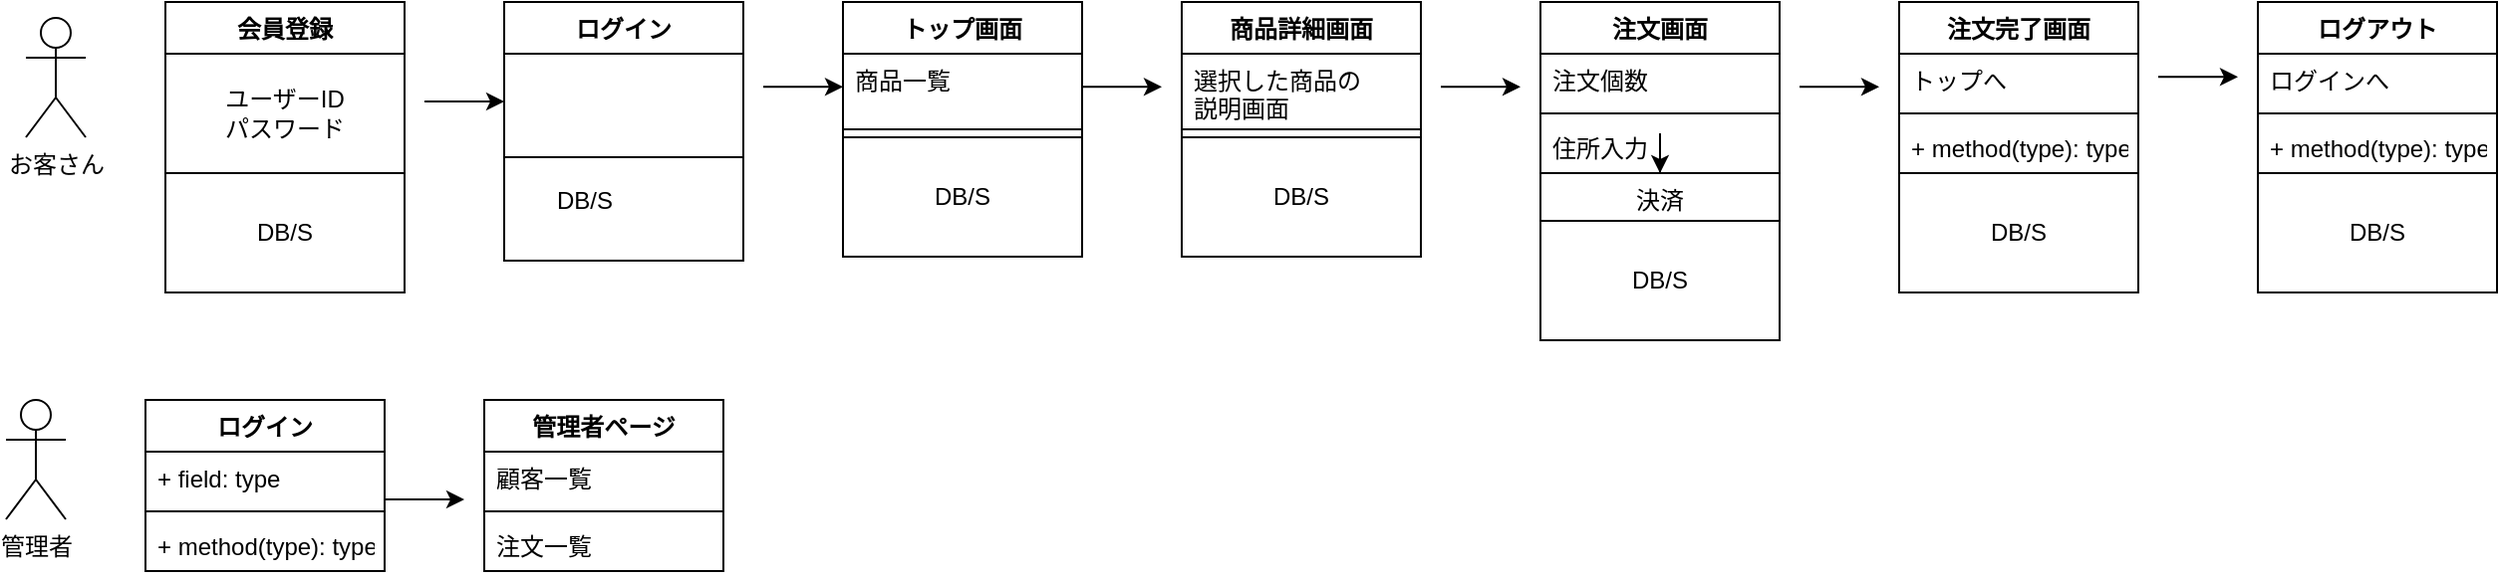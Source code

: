 <mxfile version="13.5.3" type="github" pages="2">
  <diagram id="Oy-n1oyOMkjCHLZsYLG3" name="画面">
    <mxGraphModel dx="818" dy="390" grid="1" gridSize="10" guides="1" tooltips="1" connect="1" arrows="1" fold="1" page="1" pageScale="1" pageWidth="827" pageHeight="1169" math="0" shadow="0">
      <root>
        <mxCell id="0" />
        <mxCell id="1" parent="0" />
        <mxCell id="K7yCRMLl8_GX8BKv2XN7-1" value="会員登録" style="swimlane;fontStyle=1;align=center;verticalAlign=top;childLayout=stackLayout;horizontal=1;startSize=26;horizontalStack=0;resizeParent=1;resizeParentMax=0;resizeLast=0;collapsible=1;marginBottom=0;" vertex="1" parent="1">
          <mxGeometry x="110" y="610" width="120" height="146" as="geometry" />
        </mxCell>
        <mxCell id="K7yCRMLl8_GX8BKv2XN7-56" value="ユーザーID&lt;br&gt;パスワード" style="whiteSpace=wrap;html=1;" vertex="1" parent="K7yCRMLl8_GX8BKv2XN7-1">
          <mxGeometry y="26" width="120" height="60" as="geometry" />
        </mxCell>
        <mxCell id="K7yCRMLl8_GX8BKv2XN7-57" value="DB/S" style="whiteSpace=wrap;html=1;" vertex="1" parent="K7yCRMLl8_GX8BKv2XN7-1">
          <mxGeometry y="86" width="120" height="60" as="geometry" />
        </mxCell>
        <mxCell id="K7yCRMLl8_GX8BKv2XN7-5" value="" style="endArrow=classic;html=1;" edge="1" parent="1">
          <mxGeometry width="50" height="50" relative="1" as="geometry">
            <mxPoint x="240" y="660" as="sourcePoint" />
            <mxPoint x="280" y="660" as="targetPoint" />
          </mxGeometry>
        </mxCell>
        <mxCell id="K7yCRMLl8_GX8BKv2XN7-14" value="トップ画面" style="swimlane;fontStyle=1;align=center;verticalAlign=top;childLayout=stackLayout;horizontal=1;startSize=26;horizontalStack=0;resizeParent=1;resizeParentMax=0;resizeLast=0;collapsible=1;marginBottom=0;" vertex="1" parent="1">
          <mxGeometry x="450" y="610" width="120" height="68" as="geometry" />
        </mxCell>
        <mxCell id="K7yCRMLl8_GX8BKv2XN7-15" value="商品一覧" style="text;strokeColor=none;fillColor=none;align=left;verticalAlign=top;spacingLeft=4;spacingRight=4;overflow=hidden;rotatable=0;points=[[0,0.5],[1,0.5]];portConstraint=eastwest;" vertex="1" parent="K7yCRMLl8_GX8BKv2XN7-14">
          <mxGeometry y="26" width="120" height="34" as="geometry" />
        </mxCell>
        <mxCell id="K7yCRMLl8_GX8BKv2XN7-16" value="" style="line;strokeWidth=1;fillColor=none;align=left;verticalAlign=middle;spacingTop=-1;spacingLeft=3;spacingRight=3;rotatable=0;labelPosition=right;points=[];portConstraint=eastwest;" vertex="1" parent="K7yCRMLl8_GX8BKv2XN7-14">
          <mxGeometry y="60" width="120" height="8" as="geometry" />
        </mxCell>
        <mxCell id="K7yCRMLl8_GX8BKv2XN7-18" value="" style="endArrow=classic;html=1;" edge="1" parent="1">
          <mxGeometry width="50" height="50" relative="1" as="geometry">
            <mxPoint x="410" y="652.66" as="sourcePoint" />
            <mxPoint x="450" y="652.66" as="targetPoint" />
          </mxGeometry>
        </mxCell>
        <mxCell id="K7yCRMLl8_GX8BKv2XN7-6" value="ログイン" style="swimlane;fontStyle=1;align=center;verticalAlign=top;childLayout=stackLayout;horizontal=1;startSize=26;horizontalStack=0;resizeParent=1;resizeParentMax=0;resizeLast=0;collapsible=1;marginBottom=0;" vertex="1" parent="1">
          <mxGeometry x="280" y="610" width="120" height="130" as="geometry" />
        </mxCell>
        <mxCell id="K7yCRMLl8_GX8BKv2XN7-8" value="" style="line;strokeWidth=1;fillColor=none;align=left;verticalAlign=middle;spacingTop=-1;spacingLeft=3;spacingRight=3;rotatable=0;labelPosition=right;points=[];portConstraint=eastwest;" vertex="1" parent="K7yCRMLl8_GX8BKv2XN7-6">
          <mxGeometry y="26" width="120" height="104" as="geometry" />
        </mxCell>
        <mxCell id="K7yCRMLl8_GX8BKv2XN7-19" value="お客さん" style="shape=umlActor;verticalLabelPosition=bottom;verticalAlign=top;html=1;outlineConnect=0;" vertex="1" parent="1">
          <mxGeometry x="40" y="618" width="30" height="60" as="geometry" />
        </mxCell>
        <mxCell id="K7yCRMLl8_GX8BKv2XN7-20" value="管理者" style="shape=umlActor;verticalLabelPosition=bottom;verticalAlign=top;html=1;outlineConnect=0;" vertex="1" parent="1">
          <mxGeometry x="30" y="810" width="30" height="60" as="geometry" />
        </mxCell>
        <mxCell id="K7yCRMLl8_GX8BKv2XN7-21" value="ログイン" style="swimlane;fontStyle=1;align=center;verticalAlign=top;childLayout=stackLayout;horizontal=1;startSize=26;horizontalStack=0;resizeParent=1;resizeParentMax=0;resizeLast=0;collapsible=1;marginBottom=0;" vertex="1" parent="1">
          <mxGeometry x="100" y="810" width="120" height="86" as="geometry" />
        </mxCell>
        <mxCell id="K7yCRMLl8_GX8BKv2XN7-22" value="+ field: type" style="text;strokeColor=none;fillColor=none;align=left;verticalAlign=top;spacingLeft=4;spacingRight=4;overflow=hidden;rotatable=0;points=[[0,0.5],[1,0.5]];portConstraint=eastwest;" vertex="1" parent="K7yCRMLl8_GX8BKv2XN7-21">
          <mxGeometry y="26" width="120" height="26" as="geometry" />
        </mxCell>
        <mxCell id="K7yCRMLl8_GX8BKv2XN7-23" value="" style="line;strokeWidth=1;fillColor=none;align=left;verticalAlign=middle;spacingTop=-1;spacingLeft=3;spacingRight=3;rotatable=0;labelPosition=right;points=[];portConstraint=eastwest;" vertex="1" parent="K7yCRMLl8_GX8BKv2XN7-21">
          <mxGeometry y="52" width="120" height="8" as="geometry" />
        </mxCell>
        <mxCell id="K7yCRMLl8_GX8BKv2XN7-24" value="+ method(type): type" style="text;strokeColor=none;fillColor=none;align=left;verticalAlign=top;spacingLeft=4;spacingRight=4;overflow=hidden;rotatable=0;points=[[0,0.5],[1,0.5]];portConstraint=eastwest;" vertex="1" parent="K7yCRMLl8_GX8BKv2XN7-21">
          <mxGeometry y="60" width="120" height="26" as="geometry" />
        </mxCell>
        <mxCell id="K7yCRMLl8_GX8BKv2XN7-39" value="" style="endArrow=classic;html=1;" edge="1" parent="1">
          <mxGeometry width="50" height="50" relative="1" as="geometry">
            <mxPoint x="570" y="652.66" as="sourcePoint" />
            <mxPoint x="610" y="652.66" as="targetPoint" />
          </mxGeometry>
        </mxCell>
        <mxCell id="K7yCRMLl8_GX8BKv2XN7-36" value="商品詳細画面" style="swimlane;fontStyle=1;align=center;verticalAlign=top;childLayout=stackLayout;horizontal=1;startSize=26;horizontalStack=0;resizeParent=1;resizeParentMax=0;resizeLast=0;collapsible=1;marginBottom=0;" vertex="1" parent="1">
          <mxGeometry x="620" y="610" width="120" height="68" as="geometry" />
        </mxCell>
        <mxCell id="K7yCRMLl8_GX8BKv2XN7-37" value="選択した商品の&#xa;説明画面" style="text;strokeColor=none;fillColor=none;align=left;verticalAlign=top;spacingLeft=4;spacingRight=4;overflow=hidden;rotatable=0;points=[[0,0.5],[1,0.5]];portConstraint=eastwest;" vertex="1" parent="K7yCRMLl8_GX8BKv2XN7-36">
          <mxGeometry y="26" width="120" height="34" as="geometry" />
        </mxCell>
        <mxCell id="K7yCRMLl8_GX8BKv2XN7-38" value="" style="line;strokeWidth=1;fillColor=none;align=left;verticalAlign=middle;spacingTop=-1;spacingLeft=3;spacingRight=3;rotatable=0;labelPosition=right;points=[];portConstraint=eastwest;" vertex="1" parent="K7yCRMLl8_GX8BKv2XN7-36">
          <mxGeometry y="60" width="120" height="8" as="geometry" />
        </mxCell>
        <mxCell id="K7yCRMLl8_GX8BKv2XN7-40" value="" style="endArrow=classic;html=1;" edge="1" parent="1">
          <mxGeometry width="50" height="50" relative="1" as="geometry">
            <mxPoint x="750" y="652.66" as="sourcePoint" />
            <mxPoint x="790" y="652.66" as="targetPoint" />
          </mxGeometry>
        </mxCell>
        <mxCell id="K7yCRMLl8_GX8BKv2XN7-51" value="" style="edgeStyle=orthogonalEdgeStyle;rounded=0;orthogonalLoop=1;jettySize=auto;html=1;" edge="1" parent="1" source="K7yCRMLl8_GX8BKv2XN7-41" target="K7yCRMLl8_GX8BKv2XN7-50">
          <mxGeometry relative="1" as="geometry" />
        </mxCell>
        <mxCell id="K7yCRMLl8_GX8BKv2XN7-41" value="注文画面" style="swimlane;fontStyle=1;align=center;verticalAlign=top;childLayout=stackLayout;horizontal=1;startSize=26;horizontalStack=0;resizeParent=1;resizeParentMax=0;resizeLast=0;collapsible=1;marginBottom=0;" vertex="1" parent="1">
          <mxGeometry x="800" y="610" width="120" height="86" as="geometry" />
        </mxCell>
        <mxCell id="K7yCRMLl8_GX8BKv2XN7-42" value="注文個数&#xa;" style="text;strokeColor=none;fillColor=none;align=left;verticalAlign=top;spacingLeft=4;spacingRight=4;overflow=hidden;rotatable=0;points=[[0,0.5],[1,0.5]];portConstraint=eastwest;" vertex="1" parent="K7yCRMLl8_GX8BKv2XN7-41">
          <mxGeometry y="26" width="120" height="26" as="geometry" />
        </mxCell>
        <mxCell id="K7yCRMLl8_GX8BKv2XN7-43" value="" style="line;strokeWidth=1;fillColor=none;align=left;verticalAlign=middle;spacingTop=-1;spacingLeft=3;spacingRight=3;rotatable=0;labelPosition=right;points=[];portConstraint=eastwest;" vertex="1" parent="K7yCRMLl8_GX8BKv2XN7-41">
          <mxGeometry y="52" width="120" height="8" as="geometry" />
        </mxCell>
        <mxCell id="K7yCRMLl8_GX8BKv2XN7-44" value="住所入力" style="text;strokeColor=none;fillColor=none;align=left;verticalAlign=top;spacingLeft=4;spacingRight=4;overflow=hidden;rotatable=0;points=[[0,0.5],[1,0.5]];portConstraint=eastwest;" vertex="1" parent="K7yCRMLl8_GX8BKv2XN7-41">
          <mxGeometry y="60" width="120" height="26" as="geometry" />
        </mxCell>
        <mxCell id="K7yCRMLl8_GX8BKv2XN7-45" value="" style="endArrow=classic;html=1;" edge="1" parent="1">
          <mxGeometry width="50" height="50" relative="1" as="geometry">
            <mxPoint x="930" y="652.66" as="sourcePoint" />
            <mxPoint x="970" y="652.66" as="targetPoint" />
          </mxGeometry>
        </mxCell>
        <mxCell id="K7yCRMLl8_GX8BKv2XN7-46" value="注文完了画面" style="swimlane;fontStyle=1;align=center;verticalAlign=top;childLayout=stackLayout;horizontal=1;startSize=26;horizontalStack=0;resizeParent=1;resizeParentMax=0;resizeLast=0;collapsible=1;marginBottom=0;" vertex="1" parent="1">
          <mxGeometry x="980" y="610" width="120" height="86" as="geometry" />
        </mxCell>
        <mxCell id="K7yCRMLl8_GX8BKv2XN7-47" value="トップへ" style="text;strokeColor=none;fillColor=none;align=left;verticalAlign=top;spacingLeft=4;spacingRight=4;overflow=hidden;rotatable=0;points=[[0,0.5],[1,0.5]];portConstraint=eastwest;" vertex="1" parent="K7yCRMLl8_GX8BKv2XN7-46">
          <mxGeometry y="26" width="120" height="26" as="geometry" />
        </mxCell>
        <mxCell id="K7yCRMLl8_GX8BKv2XN7-48" value="" style="line;strokeWidth=1;fillColor=none;align=left;verticalAlign=middle;spacingTop=-1;spacingLeft=3;spacingRight=3;rotatable=0;labelPosition=right;points=[];portConstraint=eastwest;" vertex="1" parent="K7yCRMLl8_GX8BKv2XN7-46">
          <mxGeometry y="52" width="120" height="8" as="geometry" />
        </mxCell>
        <mxCell id="K7yCRMLl8_GX8BKv2XN7-49" value="+ method(type): type" style="text;strokeColor=none;fillColor=none;align=left;verticalAlign=top;spacingLeft=4;spacingRight=4;overflow=hidden;rotatable=0;points=[[0,0.5],[1,0.5]];portConstraint=eastwest;" vertex="1" parent="K7yCRMLl8_GX8BKv2XN7-46">
          <mxGeometry y="60" width="120" height="26" as="geometry" />
        </mxCell>
        <mxCell id="K7yCRMLl8_GX8BKv2XN7-50" value="&lt;div style=&quot;text-align: left&quot;&gt;&lt;span style=&quot;font-weight: 400&quot;&gt;決済&lt;/span&gt;&lt;/div&gt;" style="whiteSpace=wrap;html=1;fontStyle=1;verticalAlign=top;startSize=26;" vertex="1" parent="1">
          <mxGeometry x="800" y="696" width="120" height="34" as="geometry" />
        </mxCell>
        <mxCell id="K7yCRMLl8_GX8BKv2XN7-55" value="" style="endArrow=classic;html=1;" edge="1" parent="1">
          <mxGeometry width="50" height="50" relative="1" as="geometry">
            <mxPoint x="220" y="860" as="sourcePoint" />
            <mxPoint x="260" y="860" as="targetPoint" />
          </mxGeometry>
        </mxCell>
        <mxCell id="K7yCRMLl8_GX8BKv2XN7-25" value="管理者ページ" style="swimlane;fontStyle=1;align=center;verticalAlign=top;childLayout=stackLayout;horizontal=1;startSize=26;horizontalStack=0;resizeParent=1;resizeParentMax=0;resizeLast=0;collapsible=1;marginBottom=0;" vertex="1" parent="1">
          <mxGeometry x="270" y="810" width="120" height="86" as="geometry">
            <mxRectangle x="250" y="807" width="100" height="26" as="alternateBounds" />
          </mxGeometry>
        </mxCell>
        <mxCell id="K7yCRMLl8_GX8BKv2XN7-26" value="顧客一覧&#xa;" style="text;strokeColor=none;fillColor=none;align=left;verticalAlign=top;spacingLeft=4;spacingRight=4;overflow=hidden;rotatable=0;points=[[0,0.5],[1,0.5]];portConstraint=eastwest;" vertex="1" parent="K7yCRMLl8_GX8BKv2XN7-25">
          <mxGeometry y="26" width="120" height="26" as="geometry" />
        </mxCell>
        <mxCell id="K7yCRMLl8_GX8BKv2XN7-27" value="" style="line;strokeWidth=1;fillColor=none;align=left;verticalAlign=middle;spacingTop=-1;spacingLeft=3;spacingRight=3;rotatable=0;labelPosition=right;points=[];portConstraint=eastwest;" vertex="1" parent="K7yCRMLl8_GX8BKv2XN7-25">
          <mxGeometry y="52" width="120" height="8" as="geometry" />
        </mxCell>
        <mxCell id="K7yCRMLl8_GX8BKv2XN7-28" value="注文一覧" style="text;strokeColor=none;fillColor=none;align=left;verticalAlign=top;spacingLeft=4;spacingRight=4;overflow=hidden;rotatable=0;points=[[0,0.5],[1,0.5]];portConstraint=eastwest;" vertex="1" parent="K7yCRMLl8_GX8BKv2XN7-25">
          <mxGeometry y="60" width="120" height="26" as="geometry" />
        </mxCell>
        <mxCell id="K7yCRMLl8_GX8BKv2XN7-58" value="&lt;span&gt;DB/S&lt;/span&gt;" style="text;html=1;align=center;verticalAlign=middle;resizable=0;points=[];autosize=1;" vertex="1" parent="1">
          <mxGeometry x="300" y="700" width="40" height="20" as="geometry" />
        </mxCell>
        <mxCell id="K7yCRMLl8_GX8BKv2XN7-59" value="DB/S" style="whiteSpace=wrap;html=1;" vertex="1" parent="1">
          <mxGeometry x="450" y="678" width="120" height="60" as="geometry" />
        </mxCell>
        <mxCell id="K7yCRMLl8_GX8BKv2XN7-60" value="DB/S" style="whiteSpace=wrap;html=1;" vertex="1" parent="1">
          <mxGeometry x="620" y="678" width="120" height="60" as="geometry" />
        </mxCell>
        <mxCell id="K7yCRMLl8_GX8BKv2XN7-61" value="DB/S" style="whiteSpace=wrap;html=1;" vertex="1" parent="1">
          <mxGeometry x="800" y="720" width="120" height="60" as="geometry" />
        </mxCell>
        <mxCell id="K7yCRMLl8_GX8BKv2XN7-62" value="DB/S" style="whiteSpace=wrap;html=1;" vertex="1" parent="1">
          <mxGeometry x="980" y="696" width="120" height="60" as="geometry" />
        </mxCell>
        <mxCell id="K7yCRMLl8_GX8BKv2XN7-63" value="ログアウト" style="swimlane;fontStyle=1;align=center;verticalAlign=top;childLayout=stackLayout;horizontal=1;startSize=26;horizontalStack=0;resizeParent=1;resizeParentMax=0;resizeLast=0;collapsible=1;marginBottom=0;" vertex="1" parent="1">
          <mxGeometry x="1160" y="610" width="120" height="86" as="geometry" />
        </mxCell>
        <mxCell id="K7yCRMLl8_GX8BKv2XN7-64" value="ログインへ" style="text;strokeColor=none;fillColor=none;align=left;verticalAlign=top;spacingLeft=4;spacingRight=4;overflow=hidden;rotatable=0;points=[[0,0.5],[1,0.5]];portConstraint=eastwest;" vertex="1" parent="K7yCRMLl8_GX8BKv2XN7-63">
          <mxGeometry y="26" width="120" height="26" as="geometry" />
        </mxCell>
        <mxCell id="K7yCRMLl8_GX8BKv2XN7-65" value="" style="line;strokeWidth=1;fillColor=none;align=left;verticalAlign=middle;spacingTop=-1;spacingLeft=3;spacingRight=3;rotatable=0;labelPosition=right;points=[];portConstraint=eastwest;" vertex="1" parent="K7yCRMLl8_GX8BKv2XN7-63">
          <mxGeometry y="52" width="120" height="8" as="geometry" />
        </mxCell>
        <mxCell id="K7yCRMLl8_GX8BKv2XN7-66" value="+ method(type): type" style="text;strokeColor=none;fillColor=none;align=left;verticalAlign=top;spacingLeft=4;spacingRight=4;overflow=hidden;rotatable=0;points=[[0,0.5],[1,0.5]];portConstraint=eastwest;" vertex="1" parent="K7yCRMLl8_GX8BKv2XN7-63">
          <mxGeometry y="60" width="120" height="26" as="geometry" />
        </mxCell>
        <mxCell id="K7yCRMLl8_GX8BKv2XN7-67" value="" style="endArrow=classic;html=1;" edge="1" parent="1">
          <mxGeometry width="50" height="50" relative="1" as="geometry">
            <mxPoint x="1110" y="647.66" as="sourcePoint" />
            <mxPoint x="1150" y="647.66" as="targetPoint" />
          </mxGeometry>
        </mxCell>
        <mxCell id="K7yCRMLl8_GX8BKv2XN7-68" value="DB/S" style="whiteSpace=wrap;html=1;" vertex="1" parent="1">
          <mxGeometry x="1160" y="696" width="120" height="60" as="geometry" />
        </mxCell>
      </root>
    </mxGraphModel>
  </diagram>
  <diagram name="テーブル" id="akLvkU0_wWu0cNzXDUr3">
    <mxGraphModel dx="1186" dy="565" grid="1" gridSize="10" guides="1" tooltips="1" connect="1" arrows="1" fold="1" page="1" pageScale="1" pageWidth="827" pageHeight="1169" math="0" shadow="0">
      <root>
        <mxCell id="7eX8Q4zjJo1-z4jUMZVY-0" />
        <mxCell id="7eX8Q4zjJo1-z4jUMZVY-1" parent="7eX8Q4zjJo1-z4jUMZVY-0" />
        <mxCell id="7eX8Q4zjJo1-z4jUMZVY-2" value="ユーザーテーブル" style="swimlane;fontStyle=1;align=center;verticalAlign=top;childLayout=stackLayout;horizontal=1;startSize=26;horizontalStack=0;resizeParent=1;resizeParentMax=0;resizeLast=0;collapsible=1;marginBottom=0;" vertex="1" parent="7eX8Q4zjJo1-z4jUMZVY-1">
          <mxGeometry x="110" y="610" width="120" height="86" as="geometry" />
        </mxCell>
        <mxCell id="7eX8Q4zjJo1-z4jUMZVY-3" value="ユーザーID&lt;br&gt;パスワード" style="whiteSpace=wrap;html=1;" vertex="1" parent="7eX8Q4zjJo1-z4jUMZVY-2">
          <mxGeometry y="26" width="120" height="60" as="geometry" />
        </mxCell>
        <mxCell id="7eX8Q4zjJo1-z4jUMZVY-6" value="提供者テーブル" style="swimlane;fontStyle=1;align=center;verticalAlign=top;childLayout=stackLayout;horizontal=1;startSize=26;horizontalStack=0;resizeParent=1;resizeParentMax=0;resizeLast=0;collapsible=1;marginBottom=0;" vertex="1" parent="7eX8Q4zjJo1-z4jUMZVY-1">
          <mxGeometry x="450" y="610" width="120" height="90" as="geometry" />
        </mxCell>
        <mxCell id="7eX8Q4zjJo1-z4jUMZVY-7" value="・提供者ID&#xa;・提供者名" style="text;strokeColor=none;fillColor=none;align=left;verticalAlign=top;spacingLeft=4;spacingRight=4;overflow=hidden;rotatable=0;points=[[0,0.5],[1,0.5]];portConstraint=eastwest;" vertex="1" parent="7eX8Q4zjJo1-z4jUMZVY-6">
          <mxGeometry y="26" width="120" height="64" as="geometry" />
        </mxCell>
        <mxCell id="7eX8Q4zjJo1-z4jUMZVY-10" value="商品テーブル" style="swimlane;fontStyle=1;align=center;verticalAlign=top;childLayout=stackLayout;horizontal=1;startSize=26;horizontalStack=0;resizeParent=1;resizeParentMax=0;resizeLast=0;collapsible=1;marginBottom=0;" vertex="1" parent="7eX8Q4zjJo1-z4jUMZVY-1">
          <mxGeometry x="280" y="610" width="120" height="116" as="geometry" />
        </mxCell>
        <mxCell id="7eX8Q4zjJo1-z4jUMZVY-51" value="&lt;div style=&quot;text-align: left&quot;&gt;&lt;span&gt;・商品ID&lt;/span&gt;&lt;/div&gt;&lt;div style=&quot;text-align: left&quot;&gt;&lt;span&gt;・商品名&lt;/span&gt;&lt;/div&gt;&lt;div style=&quot;text-align: left&quot;&gt;&lt;span&gt;・商品説明&lt;/span&gt;&lt;/div&gt;&lt;div style=&quot;text-align: left&quot;&gt;&lt;span&gt;・金額&lt;/span&gt;&lt;/div&gt;&lt;div style=&quot;text-align: left&quot;&gt;・提供者名&lt;/div&gt;&lt;div style=&quot;text-align: left&quot;&gt;・登録日&lt;/div&gt;" style="text;html=1;align=center;verticalAlign=middle;resizable=0;points=[];autosize=1;" vertex="1" parent="7eX8Q4zjJo1-z4jUMZVY-10">
          <mxGeometry y="26" width="120" height="90" as="geometry" />
        </mxCell>
        <mxCell id="7eX8Q4zjJo1-z4jUMZVY-12" value="お客さん" style="shape=umlActor;verticalLabelPosition=bottom;verticalAlign=top;html=1;outlineConnect=0;" vertex="1" parent="7eX8Q4zjJo1-z4jUMZVY-1">
          <mxGeometry x="40" y="618" width="30" height="60" as="geometry" />
        </mxCell>
        <mxCell id="7eX8Q4zjJo1-z4jUMZVY-13" value="管理者" style="shape=umlActor;verticalLabelPosition=bottom;verticalAlign=top;html=1;outlineConnect=0;" vertex="1" parent="7eX8Q4zjJo1-z4jUMZVY-1">
          <mxGeometry x="30" y="810" width="30" height="60" as="geometry" />
        </mxCell>
        <mxCell id="7eX8Q4zjJo1-z4jUMZVY-14" value="ログイン" style="swimlane;fontStyle=1;align=center;verticalAlign=top;childLayout=stackLayout;horizontal=1;startSize=26;horizontalStack=0;resizeParent=1;resizeParentMax=0;resizeLast=0;collapsible=1;marginBottom=0;" vertex="1" parent="7eX8Q4zjJo1-z4jUMZVY-1">
          <mxGeometry x="100" y="810" width="120" height="86" as="geometry" />
        </mxCell>
        <mxCell id="7eX8Q4zjJo1-z4jUMZVY-15" value="+ field: type" style="text;strokeColor=none;fillColor=none;align=left;verticalAlign=top;spacingLeft=4;spacingRight=4;overflow=hidden;rotatable=0;points=[[0,0.5],[1,0.5]];portConstraint=eastwest;" vertex="1" parent="7eX8Q4zjJo1-z4jUMZVY-14">
          <mxGeometry y="26" width="120" height="26" as="geometry" />
        </mxCell>
        <mxCell id="7eX8Q4zjJo1-z4jUMZVY-16" value="" style="line;strokeWidth=1;fillColor=none;align=left;verticalAlign=middle;spacingTop=-1;spacingLeft=3;spacingRight=3;rotatable=0;labelPosition=right;points=[];portConstraint=eastwest;" vertex="1" parent="7eX8Q4zjJo1-z4jUMZVY-14">
          <mxGeometry y="52" width="120" height="8" as="geometry" />
        </mxCell>
        <mxCell id="7eX8Q4zjJo1-z4jUMZVY-17" value="+ method(type): type" style="text;strokeColor=none;fillColor=none;align=left;verticalAlign=top;spacingLeft=4;spacingRight=4;overflow=hidden;rotatable=0;points=[[0,0.5],[1,0.5]];portConstraint=eastwest;" vertex="1" parent="7eX8Q4zjJo1-z4jUMZVY-14">
          <mxGeometry y="60" width="120" height="26" as="geometry" />
        </mxCell>
        <mxCell id="7eX8Q4zjJo1-z4jUMZVY-19" value="取引テーブル" style="swimlane;fontStyle=1;align=center;verticalAlign=top;childLayout=stackLayout;horizontal=1;startSize=26;horizontalStack=0;resizeParent=1;resizeParentMax=0;resizeLast=0;collapsible=1;marginBottom=0;" vertex="1" parent="7eX8Q4zjJo1-z4jUMZVY-1">
          <mxGeometry x="620" y="610" width="120" height="120" as="geometry" />
        </mxCell>
        <mxCell id="7eX8Q4zjJo1-z4jUMZVY-20" value="・ユーザーID&#xa;・商品ID&#xa;・購入日&#xa;・購入金額&#xa;・削除フラグ" style="text;strokeColor=none;fillColor=none;align=left;verticalAlign=top;spacingLeft=4;spacingRight=4;overflow=hidden;rotatable=0;points=[[0,0.5],[1,0.5]];portConstraint=eastwest;" vertex="1" parent="7eX8Q4zjJo1-z4jUMZVY-19">
          <mxGeometry y="26" width="120" height="94" as="geometry" />
        </mxCell>
        <mxCell id="7eX8Q4zjJo1-z4jUMZVY-23" value="" style="edgeStyle=orthogonalEdgeStyle;rounded=0;orthogonalLoop=1;jettySize=auto;html=1;" edge="1" parent="7eX8Q4zjJo1-z4jUMZVY-1" source="7eX8Q4zjJo1-z4jUMZVY-24" target="7eX8Q4zjJo1-z4jUMZVY-33">
          <mxGeometry relative="1" as="geometry" />
        </mxCell>
        <mxCell id="7eX8Q4zjJo1-z4jUMZVY-24" value="注文画面" style="swimlane;fontStyle=1;align=center;verticalAlign=top;childLayout=stackLayout;horizontal=1;startSize=26;horizontalStack=0;resizeParent=1;resizeParentMax=0;resizeLast=0;collapsible=1;marginBottom=0;" vertex="1" parent="7eX8Q4zjJo1-z4jUMZVY-1">
          <mxGeometry x="800" y="610" width="120" height="86" as="geometry" />
        </mxCell>
        <mxCell id="7eX8Q4zjJo1-z4jUMZVY-25" value="注文個数&#xa;" style="text;strokeColor=none;fillColor=none;align=left;verticalAlign=top;spacingLeft=4;spacingRight=4;overflow=hidden;rotatable=0;points=[[0,0.5],[1,0.5]];portConstraint=eastwest;" vertex="1" parent="7eX8Q4zjJo1-z4jUMZVY-24">
          <mxGeometry y="26" width="120" height="26" as="geometry" />
        </mxCell>
        <mxCell id="7eX8Q4zjJo1-z4jUMZVY-26" value="" style="line;strokeWidth=1;fillColor=none;align=left;verticalAlign=middle;spacingTop=-1;spacingLeft=3;spacingRight=3;rotatable=0;labelPosition=right;points=[];portConstraint=eastwest;" vertex="1" parent="7eX8Q4zjJo1-z4jUMZVY-24">
          <mxGeometry y="52" width="120" height="8" as="geometry" />
        </mxCell>
        <mxCell id="7eX8Q4zjJo1-z4jUMZVY-27" value="住所入力" style="text;strokeColor=none;fillColor=none;align=left;verticalAlign=top;spacingLeft=4;spacingRight=4;overflow=hidden;rotatable=0;points=[[0,0.5],[1,0.5]];portConstraint=eastwest;" vertex="1" parent="7eX8Q4zjJo1-z4jUMZVY-24">
          <mxGeometry y="60" width="120" height="26" as="geometry" />
        </mxCell>
        <mxCell id="7eX8Q4zjJo1-z4jUMZVY-28" value="" style="endArrow=classic;html=1;" edge="1" parent="7eX8Q4zjJo1-z4jUMZVY-1">
          <mxGeometry width="50" height="50" relative="1" as="geometry">
            <mxPoint x="930" y="652.66" as="sourcePoint" />
            <mxPoint x="970" y="652.66" as="targetPoint" />
          </mxGeometry>
        </mxCell>
        <mxCell id="7eX8Q4zjJo1-z4jUMZVY-29" value="注文完了画面" style="swimlane;fontStyle=1;align=center;verticalAlign=top;childLayout=stackLayout;horizontal=1;startSize=26;horizontalStack=0;resizeParent=1;resizeParentMax=0;resizeLast=0;collapsible=1;marginBottom=0;" vertex="1" parent="7eX8Q4zjJo1-z4jUMZVY-1">
          <mxGeometry x="980" y="610" width="120" height="86" as="geometry" />
        </mxCell>
        <mxCell id="7eX8Q4zjJo1-z4jUMZVY-30" value="トップへ" style="text;strokeColor=none;fillColor=none;align=left;verticalAlign=top;spacingLeft=4;spacingRight=4;overflow=hidden;rotatable=0;points=[[0,0.5],[1,0.5]];portConstraint=eastwest;" vertex="1" parent="7eX8Q4zjJo1-z4jUMZVY-29">
          <mxGeometry y="26" width="120" height="26" as="geometry" />
        </mxCell>
        <mxCell id="7eX8Q4zjJo1-z4jUMZVY-31" value="" style="line;strokeWidth=1;fillColor=none;align=left;verticalAlign=middle;spacingTop=-1;spacingLeft=3;spacingRight=3;rotatable=0;labelPosition=right;points=[];portConstraint=eastwest;" vertex="1" parent="7eX8Q4zjJo1-z4jUMZVY-29">
          <mxGeometry y="52" width="120" height="8" as="geometry" />
        </mxCell>
        <mxCell id="7eX8Q4zjJo1-z4jUMZVY-32" value="+ method(type): type" style="text;strokeColor=none;fillColor=none;align=left;verticalAlign=top;spacingLeft=4;spacingRight=4;overflow=hidden;rotatable=0;points=[[0,0.5],[1,0.5]];portConstraint=eastwest;" vertex="1" parent="7eX8Q4zjJo1-z4jUMZVY-29">
          <mxGeometry y="60" width="120" height="26" as="geometry" />
        </mxCell>
        <mxCell id="7eX8Q4zjJo1-z4jUMZVY-33" value="&lt;div style=&quot;text-align: left&quot;&gt;&lt;span style=&quot;font-weight: 400&quot;&gt;決済&lt;/span&gt;&lt;/div&gt;" style="whiteSpace=wrap;html=1;fontStyle=1;verticalAlign=top;startSize=26;" vertex="1" parent="7eX8Q4zjJo1-z4jUMZVY-1">
          <mxGeometry x="800" y="696" width="120" height="34" as="geometry" />
        </mxCell>
        <mxCell id="7eX8Q4zjJo1-z4jUMZVY-34" value="" style="endArrow=classic;html=1;" edge="1" parent="7eX8Q4zjJo1-z4jUMZVY-1">
          <mxGeometry width="50" height="50" relative="1" as="geometry">
            <mxPoint x="220" y="860" as="sourcePoint" />
            <mxPoint x="260" y="860" as="targetPoint" />
          </mxGeometry>
        </mxCell>
        <mxCell id="7eX8Q4zjJo1-z4jUMZVY-35" value="管理者ページ" style="swimlane;fontStyle=1;align=center;verticalAlign=top;childLayout=stackLayout;horizontal=1;startSize=26;horizontalStack=0;resizeParent=1;resizeParentMax=0;resizeLast=0;collapsible=1;marginBottom=0;" vertex="1" parent="7eX8Q4zjJo1-z4jUMZVY-1">
          <mxGeometry x="270" y="810" width="120" height="86" as="geometry">
            <mxRectangle x="250" y="807" width="100" height="26" as="alternateBounds" />
          </mxGeometry>
        </mxCell>
        <mxCell id="7eX8Q4zjJo1-z4jUMZVY-36" value="顧客一覧&#xa;" style="text;strokeColor=none;fillColor=none;align=left;verticalAlign=top;spacingLeft=4;spacingRight=4;overflow=hidden;rotatable=0;points=[[0,0.5],[1,0.5]];portConstraint=eastwest;" vertex="1" parent="7eX8Q4zjJo1-z4jUMZVY-35">
          <mxGeometry y="26" width="120" height="26" as="geometry" />
        </mxCell>
        <mxCell id="7eX8Q4zjJo1-z4jUMZVY-37" value="" style="line;strokeWidth=1;fillColor=none;align=left;verticalAlign=middle;spacingTop=-1;spacingLeft=3;spacingRight=3;rotatable=0;labelPosition=right;points=[];portConstraint=eastwest;" vertex="1" parent="7eX8Q4zjJo1-z4jUMZVY-35">
          <mxGeometry y="52" width="120" height="8" as="geometry" />
        </mxCell>
        <mxCell id="7eX8Q4zjJo1-z4jUMZVY-38" value="注文一覧" style="text;strokeColor=none;fillColor=none;align=left;verticalAlign=top;spacingLeft=4;spacingRight=4;overflow=hidden;rotatable=0;points=[[0,0.5],[1,0.5]];portConstraint=eastwest;" vertex="1" parent="7eX8Q4zjJo1-z4jUMZVY-35">
          <mxGeometry y="60" width="120" height="26" as="geometry" />
        </mxCell>
        <mxCell id="7eX8Q4zjJo1-z4jUMZVY-42" value="DB/S" style="whiteSpace=wrap;html=1;" vertex="1" parent="7eX8Q4zjJo1-z4jUMZVY-1">
          <mxGeometry x="800" y="720" width="120" height="60" as="geometry" />
        </mxCell>
        <mxCell id="7eX8Q4zjJo1-z4jUMZVY-43" value="DB/S" style="whiteSpace=wrap;html=1;" vertex="1" parent="7eX8Q4zjJo1-z4jUMZVY-1">
          <mxGeometry x="980" y="696" width="120" height="60" as="geometry" />
        </mxCell>
        <mxCell id="7eX8Q4zjJo1-z4jUMZVY-44" value="ログアウト" style="swimlane;fontStyle=1;align=center;verticalAlign=top;childLayout=stackLayout;horizontal=1;startSize=26;horizontalStack=0;resizeParent=1;resizeParentMax=0;resizeLast=0;collapsible=1;marginBottom=0;" vertex="1" parent="7eX8Q4zjJo1-z4jUMZVY-1">
          <mxGeometry x="1160" y="610" width="120" height="86" as="geometry" />
        </mxCell>
        <mxCell id="7eX8Q4zjJo1-z4jUMZVY-45" value="ログインへ" style="text;strokeColor=none;fillColor=none;align=left;verticalAlign=top;spacingLeft=4;spacingRight=4;overflow=hidden;rotatable=0;points=[[0,0.5],[1,0.5]];portConstraint=eastwest;" vertex="1" parent="7eX8Q4zjJo1-z4jUMZVY-44">
          <mxGeometry y="26" width="120" height="26" as="geometry" />
        </mxCell>
        <mxCell id="7eX8Q4zjJo1-z4jUMZVY-46" value="" style="line;strokeWidth=1;fillColor=none;align=left;verticalAlign=middle;spacingTop=-1;spacingLeft=3;spacingRight=3;rotatable=0;labelPosition=right;points=[];portConstraint=eastwest;" vertex="1" parent="7eX8Q4zjJo1-z4jUMZVY-44">
          <mxGeometry y="52" width="120" height="8" as="geometry" />
        </mxCell>
        <mxCell id="7eX8Q4zjJo1-z4jUMZVY-47" value="+ method(type): type" style="text;strokeColor=none;fillColor=none;align=left;verticalAlign=top;spacingLeft=4;spacingRight=4;overflow=hidden;rotatable=0;points=[[0,0.5],[1,0.5]];portConstraint=eastwest;" vertex="1" parent="7eX8Q4zjJo1-z4jUMZVY-44">
          <mxGeometry y="60" width="120" height="26" as="geometry" />
        </mxCell>
        <mxCell id="7eX8Q4zjJo1-z4jUMZVY-48" value="" style="endArrow=classic;html=1;" edge="1" parent="7eX8Q4zjJo1-z4jUMZVY-1">
          <mxGeometry width="50" height="50" relative="1" as="geometry">
            <mxPoint x="1110" y="647.66" as="sourcePoint" />
            <mxPoint x="1150" y="647.66" as="targetPoint" />
          </mxGeometry>
        </mxCell>
        <mxCell id="7eX8Q4zjJo1-z4jUMZVY-49" value="DB/S" style="whiteSpace=wrap;html=1;" vertex="1" parent="7eX8Q4zjJo1-z4jUMZVY-1">
          <mxGeometry x="1160" y="696" width="120" height="60" as="geometry" />
        </mxCell>
      </root>
    </mxGraphModel>
  </diagram>
</mxfile>
